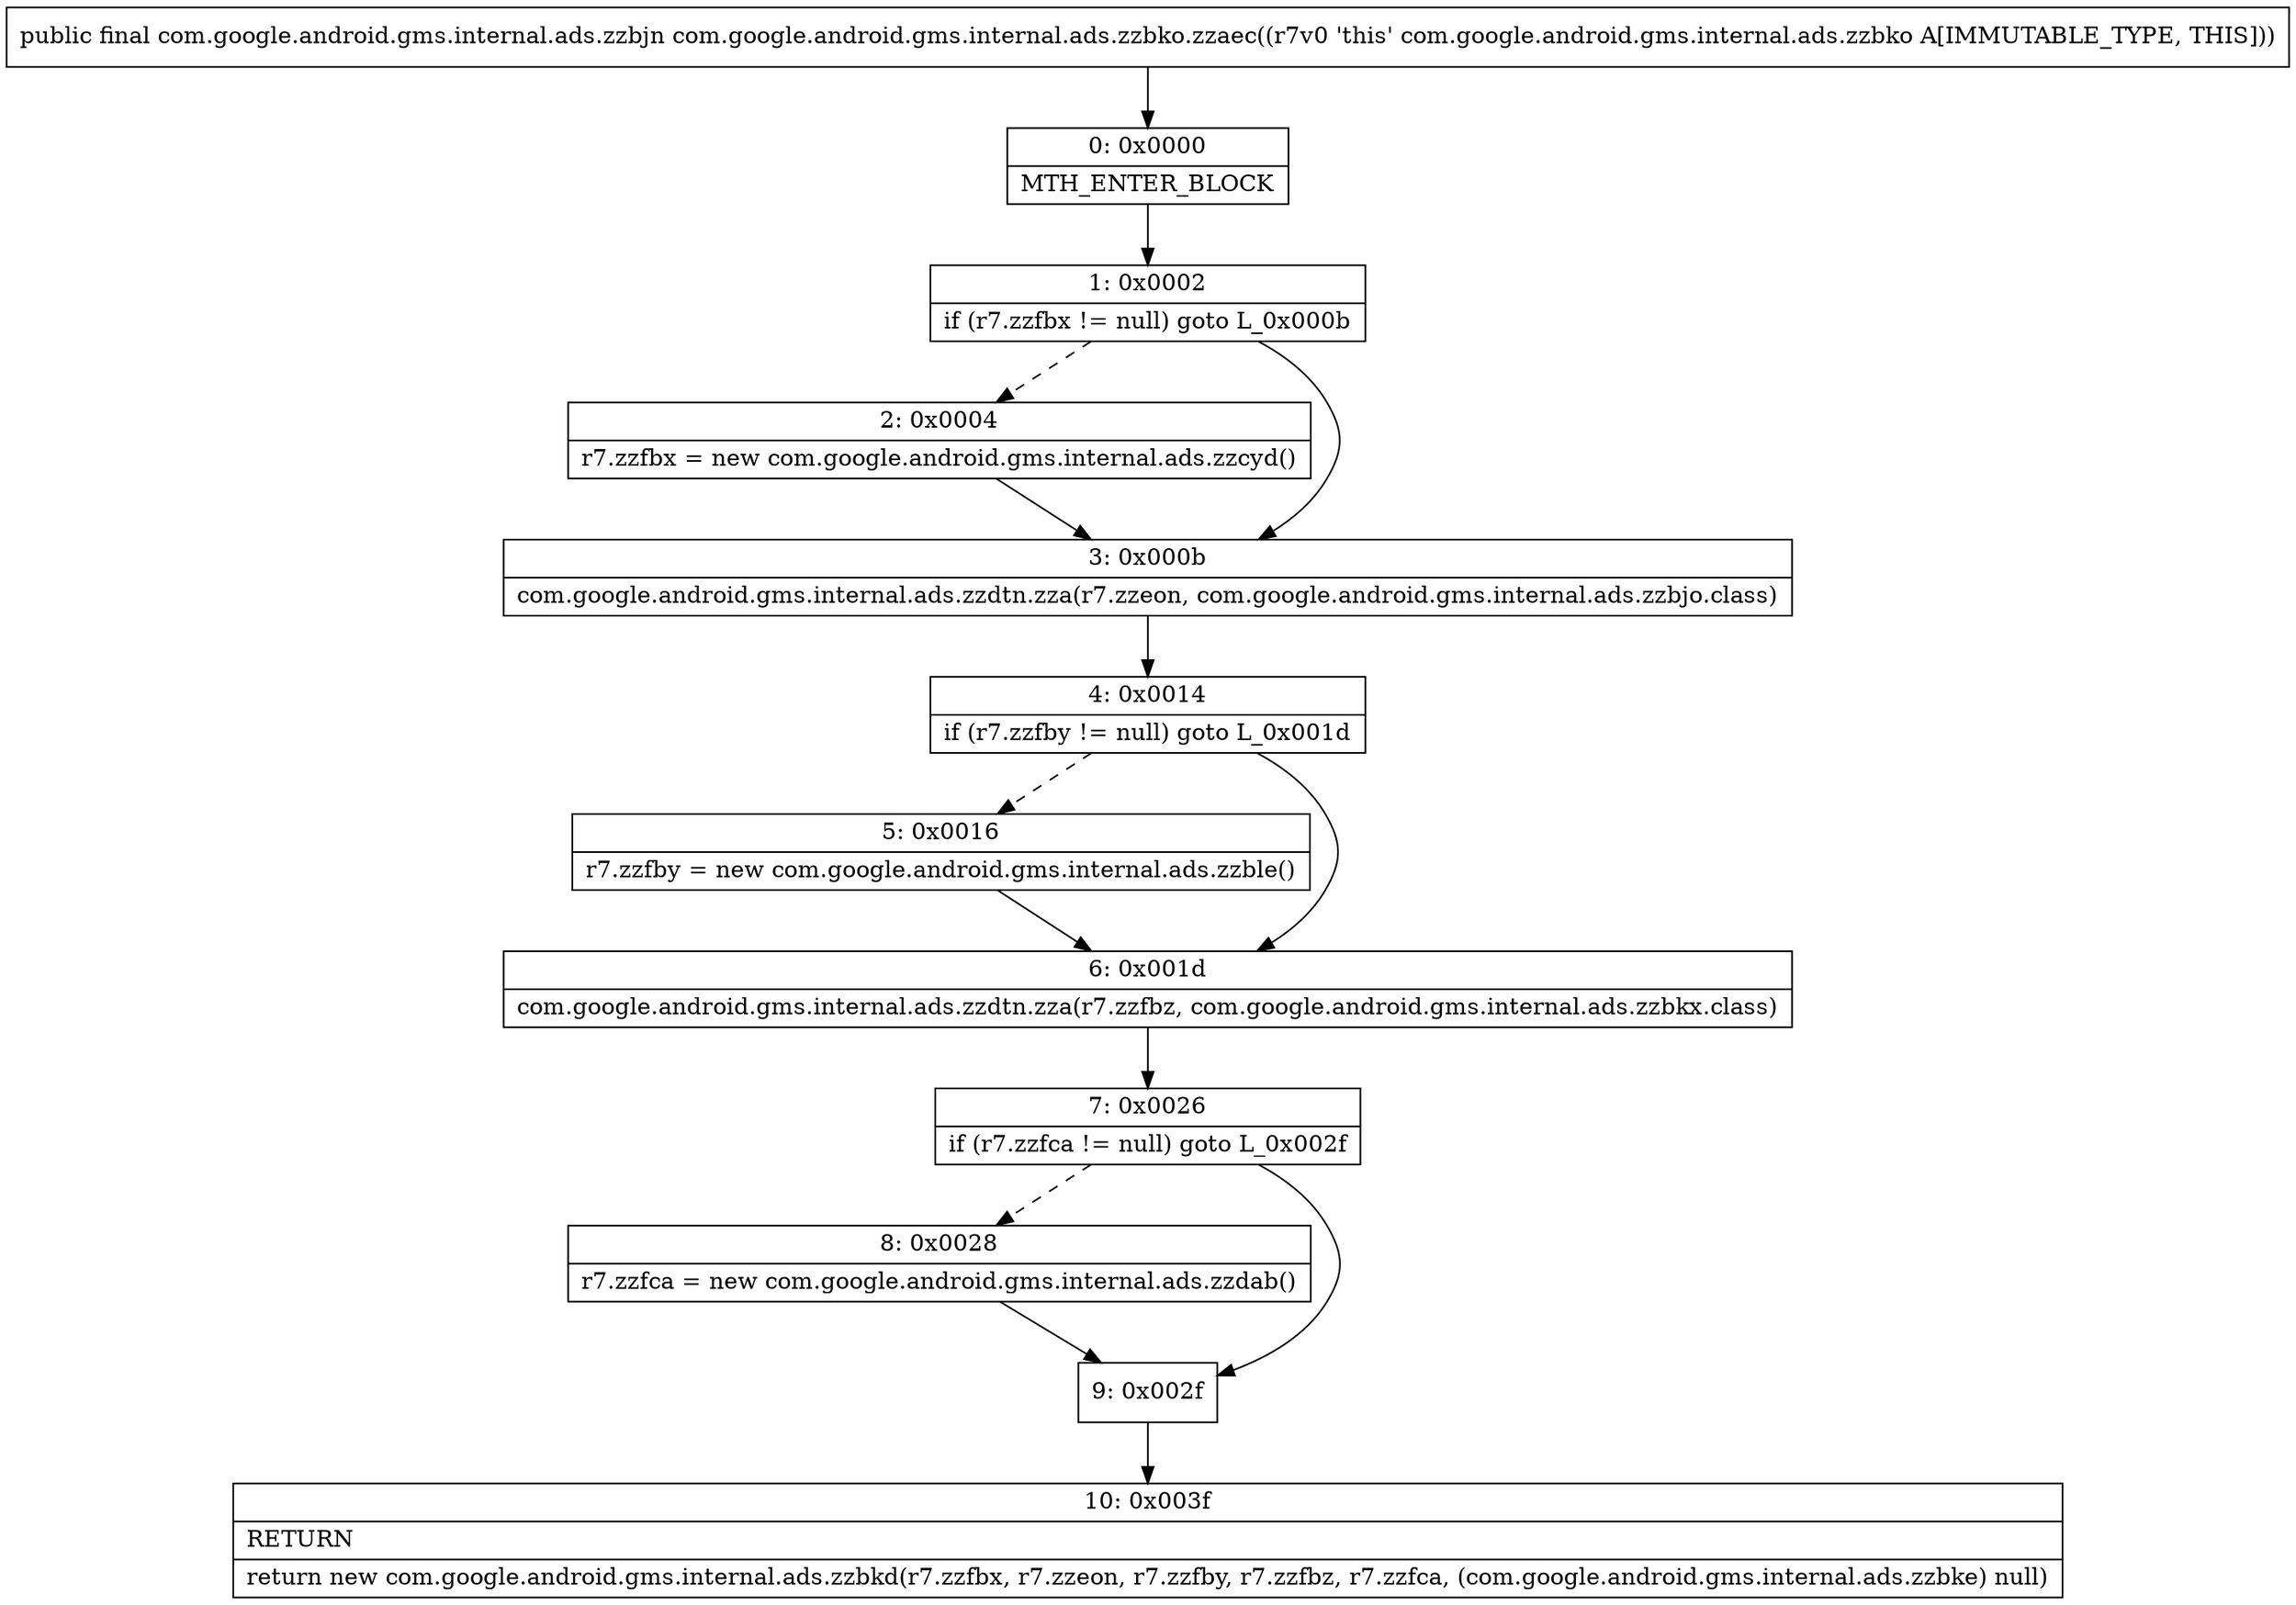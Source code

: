 digraph "CFG forcom.google.android.gms.internal.ads.zzbko.zzaec()Lcom\/google\/android\/gms\/internal\/ads\/zzbjn;" {
Node_0 [shape=record,label="{0\:\ 0x0000|MTH_ENTER_BLOCK\l}"];
Node_1 [shape=record,label="{1\:\ 0x0002|if (r7.zzfbx != null) goto L_0x000b\l}"];
Node_2 [shape=record,label="{2\:\ 0x0004|r7.zzfbx = new com.google.android.gms.internal.ads.zzcyd()\l}"];
Node_3 [shape=record,label="{3\:\ 0x000b|com.google.android.gms.internal.ads.zzdtn.zza(r7.zzeon, com.google.android.gms.internal.ads.zzbjo.class)\l}"];
Node_4 [shape=record,label="{4\:\ 0x0014|if (r7.zzfby != null) goto L_0x001d\l}"];
Node_5 [shape=record,label="{5\:\ 0x0016|r7.zzfby = new com.google.android.gms.internal.ads.zzble()\l}"];
Node_6 [shape=record,label="{6\:\ 0x001d|com.google.android.gms.internal.ads.zzdtn.zza(r7.zzfbz, com.google.android.gms.internal.ads.zzbkx.class)\l}"];
Node_7 [shape=record,label="{7\:\ 0x0026|if (r7.zzfca != null) goto L_0x002f\l}"];
Node_8 [shape=record,label="{8\:\ 0x0028|r7.zzfca = new com.google.android.gms.internal.ads.zzdab()\l}"];
Node_9 [shape=record,label="{9\:\ 0x002f}"];
Node_10 [shape=record,label="{10\:\ 0x003f|RETURN\l|return new com.google.android.gms.internal.ads.zzbkd(r7.zzfbx, r7.zzeon, r7.zzfby, r7.zzfbz, r7.zzfca, (com.google.android.gms.internal.ads.zzbke) null)\l}"];
MethodNode[shape=record,label="{public final com.google.android.gms.internal.ads.zzbjn com.google.android.gms.internal.ads.zzbko.zzaec((r7v0 'this' com.google.android.gms.internal.ads.zzbko A[IMMUTABLE_TYPE, THIS])) }"];
MethodNode -> Node_0;
Node_0 -> Node_1;
Node_1 -> Node_2[style=dashed];
Node_1 -> Node_3;
Node_2 -> Node_3;
Node_3 -> Node_4;
Node_4 -> Node_5[style=dashed];
Node_4 -> Node_6;
Node_5 -> Node_6;
Node_6 -> Node_7;
Node_7 -> Node_8[style=dashed];
Node_7 -> Node_9;
Node_8 -> Node_9;
Node_9 -> Node_10;
}

